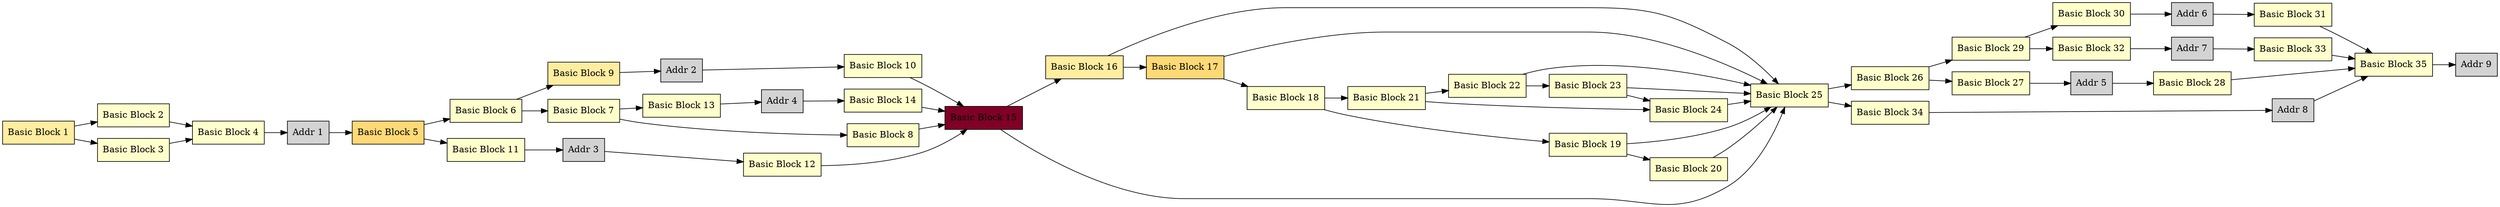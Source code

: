 digraph "df_ref_create_structure"{
	rankdir=LR;
	node[shape=box,colorscheme=ylorrd9, style=filled];

	"Basic Block 1" [fillcolor=2];
	"Basic Block 2" [fillcolor=1];
	"Basic Block 3" [fillcolor=1];
	"Basic Block 4" [fillcolor=1];
	"Basic Block 5" [fillcolor=3];
	"Basic Block 6" [fillcolor=1];
	"Basic Block 7" [fillcolor=1];
	"Basic Block 8" [fillcolor=1];
	"Basic Block 9" [fillcolor=2];
	"Basic Block 10" [fillcolor=1];
	"Basic Block 11" [fillcolor=1];
	"Basic Block 12" [fillcolor=1];
	"Basic Block 13" [fillcolor=1];
	"Basic Block 14" [fillcolor=1];
	"Basic Block 15" [fillcolor=9];
	"Basic Block 16" [fillcolor=2];
	"Basic Block 17" [fillcolor=3];
	"Basic Block 18" [fillcolor=1];
	"Basic Block 19" [fillcolor=1];
	"Basic Block 20" [fillcolor=1];
	"Basic Block 21" [fillcolor=1];
	"Basic Block 22" [fillcolor=1];
	"Basic Block 23" [fillcolor=1];
	"Basic Block 24" [fillcolor=1];
	"Basic Block 25" [fillcolor=1];
	"Basic Block 26" [fillcolor=1];
	"Basic Block 27" [fillcolor=1];
	"Basic Block 28" [fillcolor=1];
	"Basic Block 29" [fillcolor=1];
	"Basic Block 30" [fillcolor=1];
	"Basic Block 31" [fillcolor=1];
	"Basic Block 32" [fillcolor=1];
	"Basic Block 33" [fillcolor=1];
	"Basic Block 34" [fillcolor=1];
	"Basic Block 35" [fillcolor=1];
	"Addr 1";
	"Addr 2";
	"Addr 3";
	"Addr 4";
	"Addr 5";
	"Addr 6";
	"Addr 7";
	"Addr 8";
	"Addr 9";

	"Basic Block 1"->"Basic Block 3";
	"Basic Block 1"->"Basic Block 2";
	"Basic Block 2"->"Basic Block 4";
	"Basic Block 3"->"Basic Block 4";
	"Basic Block 4"->"Addr 1";
	"Addr 1"->"Basic Block 5";
	"Basic Block 5"->"Basic Block 11";
	"Basic Block 5"->"Basic Block 6";
	"Basic Block 6"->"Basic Block 9";
	"Basic Block 6"->"Basic Block 7";
	"Basic Block 7"->"Basic Block 13";
	"Basic Block 7"->"Basic Block 8";
	"Basic Block 8"->"Basic Block 15";
	"Basic Block 9"->"Addr 2";
	"Addr 2"->"Basic Block 10";
	"Basic Block 10"->"Basic Block 15";
	"Basic Block 11"->"Addr 3";
	"Addr 3"->"Basic Block 12";
	"Basic Block 12"->"Basic Block 15";
	"Basic Block 13"->"Addr 4";
	"Addr 4"->"Basic Block 14";
	"Basic Block 14"->"Basic Block 15";
	"Basic Block 15"->"Basic Block 25";
	"Basic Block 15"->"Basic Block 16";
	"Basic Block 16"->"Basic Block 25";
	"Basic Block 16"->"Basic Block 17";
	"Basic Block 17"->"Basic Block 25";
	"Basic Block 17"->"Basic Block 18";
	"Basic Block 18"->"Basic Block 21";
	"Basic Block 18"->"Basic Block 19";
	"Basic Block 19"->"Basic Block 25";
	"Basic Block 19"->"Basic Block 20";
	"Basic Block 20"->"Basic Block 25";
	"Basic Block 21"->"Basic Block 24";
	"Basic Block 21"->"Basic Block 22";
	"Basic Block 22"->"Basic Block 25";
	"Basic Block 22"->"Basic Block 23";
	"Basic Block 23"->"Basic Block 25";
	"Basic Block 23"->"Basic Block 24";
	"Basic Block 24"->"Basic Block 25";
	"Basic Block 25"->"Basic Block 34";
	"Basic Block 25"->"Basic Block 26";
	"Basic Block 26"->"Basic Block 29";
	"Basic Block 26"->"Basic Block 27";
	"Basic Block 27"->"Addr 5";
	"Addr 5"->"Basic Block 28";
	"Basic Block 28"->"Basic Block 35";
	"Basic Block 29"->"Basic Block 32";
	"Basic Block 29"->"Basic Block 30";
	"Basic Block 30"->"Addr 6";
	"Addr 6"->"Basic Block 31";
	"Basic Block 31"->"Basic Block 35";
	"Basic Block 32"->"Addr 7";
	"Addr 7"->"Basic Block 33";
	"Basic Block 33"->"Basic Block 35";
	"Basic Block 34"->"Addr 8";
	"Addr 8"->"Basic Block 35";
	"Basic Block 35"->"Addr 9";
}
